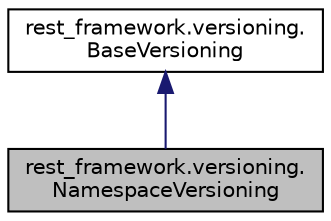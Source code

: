 digraph "rest_framework.versioning.NamespaceVersioning"
{
 // LATEX_PDF_SIZE
  edge [fontname="Helvetica",fontsize="10",labelfontname="Helvetica",labelfontsize="10"];
  node [fontname="Helvetica",fontsize="10",shape=record];
  Node1 [label="rest_framework.versioning.\lNamespaceVersioning",height=0.2,width=0.4,color="black", fillcolor="grey75", style="filled", fontcolor="black",tooltip=" "];
  Node2 -> Node1 [dir="back",color="midnightblue",fontsize="10",style="solid"];
  Node2 [label="rest_framework.versioning.\lBaseVersioning",height=0.2,width=0.4,color="black", fillcolor="white", style="filled",URL="$classrest__framework_1_1versioning_1_1_base_versioning.html",tooltip=" "];
}
